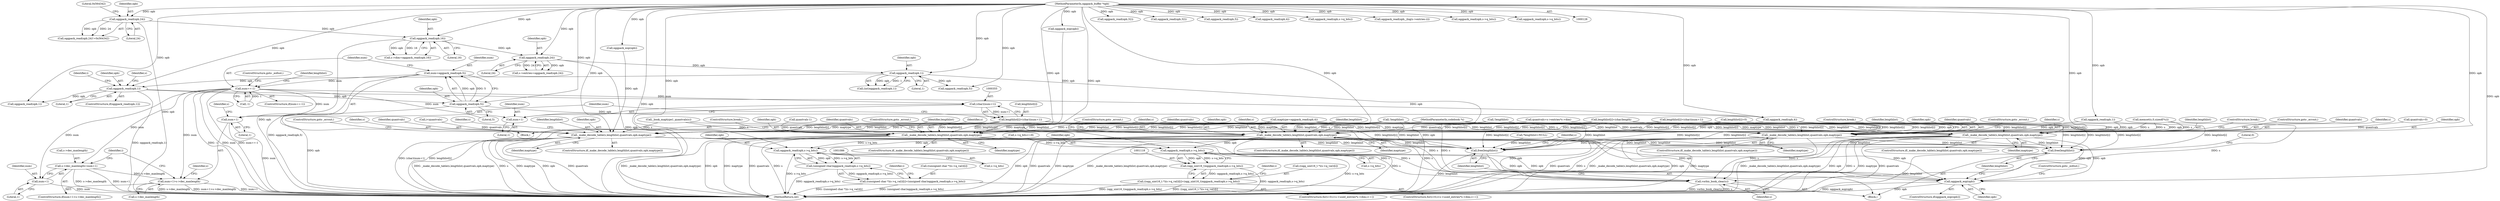 digraph "0_Android_eeb4e45d5683f88488c083ecf142dc89bc3f0b47_8@API" {
"1000339" [label="(Call,num=oggpack_read(opb,5))"];
"1000341" [label="(Call,oggpack_read(opb,5))"];
"1000250" [label="(Call,oggpack_read(opb,1))"];
"1000229" [label="(Call,oggpack_read(opb,1))"];
"1000185" [label="(Call,oggpack_read(opb,24))"];
"1000160" [label="(Call,oggpack_read(opb,16))"];
"1000151" [label="(Call,oggpack_read(opb,24))"];
"1000129" [label="(MethodParameterIn,oggpack_buffer *opb)"];
"1000345" [label="(Call,num==-1)"];
"1000354" [label="(Call,(char)(num+1))"];
"1000350" [label="(Call,lengthlist[i]=(char)(num+1))"];
"1000573" [label="(Call,_make_decode_table(s,lengthlist,quantvals,opb,maptype))"];
"1001157" [label="(Call,oggpack_eop(opb))"];
"1001160" [label="(Call,free(lengthlist))"];
"1001166" [label="(Call,vorbis_book_clear(s))"];
"1001168" [label="(Call,free(lengthlist))"];
"1000733" [label="(Call,_make_decode_table(s,lengthlist,quantvals,opb,maptype))"];
"1000893" [label="(Call,_make_decode_table(s,lengthlist,quantvals,opb,maptype))"];
"1000970" [label="(Call,_make_decode_table(s,lengthlist,quantvals,opb,maptype))"];
"1001021" [label="(Call,_make_decode_table(s,lengthlist,quantvals,opb,maptype))"];
"1001087" [label="(Call,oggpack_read(opb,s->q_bits))"];
"1001085" [label="(Call,(unsigned char)oggpack_read(opb,s->q_bits))"];
"1001077" [label="(Call,((unsigned char *)(s->q_val))[i]=(unsigned char)oggpack_read(opb,s->q_bits))"];
"1001119" [label="(Call,oggpack_read(opb,s->q_bits))"];
"1001117" [label="(Call,(ogg_uint16_t)oggpack_read(opb,s->q_bits))"];
"1001109" [label="(Call,((ogg_uint16_t *)(s->q_val))[i]=(ogg_uint16_t)oggpack_read(opb,s->q_bits))"];
"1000356" [label="(Call,num+1)"];
"1000360" [label="(Call,num+1>s->dec_maxlength)"];
"1000361" [label="(Call,num+1)"];
"1000367" [label="(Call,s->dec_maxlength=num+1)"];
"1000371" [label="(Call,num+1)"];
"1000249" [label="(ControlStructure,if(oggpack_read(opb,1)))"];
"1000365" [label="(Identifier,s)"];
"1000494" [label="(Call,oggpack_read(opb,32))"];
"1000482" [label="(Call,oggpack_read(opb,32))"];
"1001159" [label="(ControlStructure,goto _eofout;)"];
"1000274" [label="(Call,oggpack_read(opb,5))"];
"1001020" [label="(ControlStructure,if(_make_decode_table(s,lengthlist,quantvals,opb,maptype)))"];
"1001158" [label="(Identifier,opb)"];
"1000340" [label="(Identifier,num)"];
"1001124" [label="(ControlStructure,break;)"];
"1000371" [label="(Call,num+1)"];
"1000451" [label="(Call,lengthlist[i]=(char)length)"];
"1000898" [label="(Identifier,maptype)"];
"1000506" [label="(Call,oggpack_read(opb,4))"];
"1000884" [label="(Call,quantvals-1)"];
"1000362" [label="(Identifier,num)"];
"1000836" [label="(Call,oggpack_eop(opb))"];
"1000514" [label="(Call,oggpack_read(opb,1))"];
"1000896" [label="(Identifier,quantvals)"];
"1000230" [label="(Identifier,opb)"];
"1001022" [label="(Identifier,s)"];
"1000363" [label="(Literal,1)"];
"1000573" [label="(Call,_make_decode_table(s,lengthlist,quantvals,opb,maptype))"];
"1000137" [label="(Call,quantvals=0)"];
"1001089" [label="(Call,s->q_bits)"];
"1000187" [label="(Literal,24)"];
"1000131" [label="(Block,)"];
"1000345" [label="(Call,num==-1)"];
"1001120" [label="(Identifier,opb)"];
"1000577" [label="(Identifier,opb)"];
"1000470" [label="(Call,maptype=oggpack_read(opb,4))"];
"1000899" [label="(ControlStructure,goto _errout;)"];
"1000895" [label="(Identifier,lengthlist)"];
"1001023" [label="(Identifier,lengthlist)"];
"1000352" [label="(Identifier,lengthlist)"];
"1000161" [label="(Identifier,opb)"];
"1000734" [label="(Identifier,s)"];
"1001027" [label="(ControlStructure,goto _errout;)"];
"1000894" [label="(Identifier,s)"];
"1000360" [label="(Call,num+1>s->dec_maxlength)"];
"1000336" [label="(Identifier,i)"];
"1001169" [label="(Identifier,lengthlist)"];
"1001110" [label="(Call,((ogg_uint16_t *)(s->q_val))[i])"];
"1000154" [label="(Literal,0x564342)"];
"1000162" [label="(Literal,16)"];
"1001056" [label="(Call,s->q_bits<=8)"];
"1000153" [label="(Literal,24)"];
"1000361" [label="(Call,num+1)"];
"1001094" [label="(ControlStructure,for(i=0;i<s->used_entries*s->dim;i++))"];
"1000900" [label="(ControlStructure,break;)"];
"1000736" [label="(Identifier,quantvals)"];
"1000893" [label="(Call,_make_decode_table(s,lengthlist,quantvals,opb,maptype))"];
"1000902" [label="(Call,quantvals=s->entries*s->dim)"];
"1001077" [label="(Call,((unsigned char *)(s->q_val))[i]=(unsigned char)oggpack_read(opb,s->q_bits))"];
"1000359" [label="(ControlStructure,if(num+1>s->dec_maxlength))"];
"1000356" [label="(Call,num+1)"];
"1000354" [label="(Call,(char)(num+1))"];
"1001062" [label="(ControlStructure,for(i=0;i<s->used_entries*s->dim;i++))"];
"1001163" [label="(Literal,0)"];
"1000256" [label="(Identifier,i)"];
"1001108" [label="(Identifier,i)"];
"1000346" [label="(Identifier,num)"];
"1000150" [label="(Call,oggpack_read(opb,24)!=0x564342)"];
"1000575" [label="(Identifier,lengthlist)"];
"1001026" [label="(Identifier,maptype)"];
"1000227" [label="(Call,(int)oggpack_read(opb,1))"];
"1000349" [label="(ControlStructure,goto _eofout;)"];
"1000246" [label="(Call,!lengthlist)"];
"1000231" [label="(Literal,1)"];
"1000344" [label="(ControlStructure,if(num==-1))"];
"1001119" [label="(Call,oggpack_read(opb,s->q_bits))"];
"1000897" [label="(Identifier,opb)"];
"1001121" [label="(Call,s->q_bits)"];
"1000972" [label="(Identifier,lengthlist)"];
"1000351" [label="(Call,lengthlist[i])"];
"1000357" [label="(Identifier,num)"];
"1000733" [label="(Call,_make_decode_table(s,lengthlist,quantvals,opb,maptype))"];
"1000160" [label="(Call,oggpack_read(opb,16))"];
"1000143" [label="(Call,memset(s,0,sizeof(*s)))"];
"1001166" [label="(Call,vorbis_book_clear(s))"];
"1000373" [label="(Literal,1)"];
"1000664" [label="(Call,i<quantvals)"];
"1001030" [label="(Identifier,s)"];
"1000130" [label="(MethodParameterIn,codebook *s)"];
"1000312" [label="(Call,lengthlist[i]=0)"];
"1000580" [label="(ControlStructure,break;)"];
"1001024" [label="(Identifier,quantvals)"];
"1000685" [label="(Call,oggpack_eop(opb))"];
"1000969" [label="(ControlStructure,if(_make_decode_table(s,lengthlist,quantvals,opb,maptype)))"];
"1000368" [label="(Call,s->dec_maxlength)"];
"1000151" [label="(Call,oggpack_read(opb,24))"];
"1001088" [label="(Identifier,opb)"];
"1000579" [label="(ControlStructure,goto _errout;)"];
"1001025" [label="(Identifier,opb)"];
"1000743" [label="(Identifier,s)"];
"1000578" [label="(Identifier,maptype)"];
"1000974" [label="(Identifier,opb)"];
"1000133" [label="(Call,*lengthlist=NULL)"];
"1000129" [label="(MethodParameterIn,oggpack_buffer *opb)"];
"1000186" [label="(Identifier,opb)"];
"1000342" [label="(Identifier,opb)"];
"1000156" [label="(Call,s->dim=oggpack_read(opb,16))"];
"1000830" [label="(Call,oggpack_read(opb,s->q_bits))"];
"1000970" [label="(Call,_make_decode_table(s,lengthlist,quantvals,opb,maptype))"];
"1001109" [label="(Call,((ogg_uint16_t *)(s->q_val))[i]=(ogg_uint16_t)oggpack_read(opb,s->q_bits))"];
"1001160" [label="(Call,free(lengthlist))"];
"1000185" [label="(Call,oggpack_read(opb,24))"];
"1000576" [label="(Identifier,quantvals)"];
"1000364" [label="(Call,s->dec_maxlength)"];
"1000252" [label="(Literal,1)"];
"1000574" [label="(Identifier,s)"];
"1000584" [label="(Call,_book_maptype1_quantvals(s))"];
"1001076" [label="(Identifier,i)"];
"1001161" [label="(Identifier,lengthlist)"];
"1000420" [label="(Call,oggpack_read(opb,_ilog(s->entries-i)))"];
"1001078" [label="(Call,((unsigned char *)(s->q_val))[i])"];
"1001177" [label="(MethodReturn,int)"];
"1000343" [label="(Literal,5)"];
"1000973" [label="(Identifier,quantvals)"];
"1000283" [label="(Call,lengthlist[i]=(char)(num+1))"];
"1000267" [label="(Call,oggpack_read(opb,1))"];
"1001087" [label="(Call,oggpack_read(opb,s->q_bits))"];
"1000347" [label="(Call,-1)"];
"1001156" [label="(ControlStructure,if(oggpack_eop(opb)))"];
"1001167" [label="(Identifier,s)"];
"1000251" [label="(Identifier,opb)"];
"1001117" [label="(Call,(ogg_uint16_t)oggpack_read(opb,s->q_bits))"];
"1000369" [label="(Identifier,s)"];
"1000975" [label="(Identifier,maptype)"];
"1000790" [label="(Call,oggpack_read(opb,s->q_bits))"];
"1000738" [label="(Identifier,maptype)"];
"1001168" [label="(Call,free(lengthlist))"];
"1000152" [label="(Identifier,opb)"];
"1000735" [label="(Identifier,lengthlist)"];
"1000679" [label="(Call,oggpack_read(opb,s->q_bits))"];
"1000367" [label="(Call,s->dec_maxlength=num+1)"];
"1000339" [label="(Call,num=oggpack_read(opb,5))"];
"1000350" [label="(Call,lengthlist[i]=(char)(num+1))"];
"1000358" [label="(Literal,1)"];
"1000472" [label="(Call,oggpack_read(opb,4))"];
"1000372" [label="(Identifier,num)"];
"1000337" [label="(Block,)"];
"1000181" [label="(Call,s->entries=oggpack_read(opb,24))"];
"1000341" [label="(Call,oggpack_read(opb,5))"];
"1000321" [label="(Identifier,s)"];
"1000381" [label="(Call,oggpack_read(opb,5))"];
"1000404" [label="(Call,!lengthlist)"];
"1000732" [label="(ControlStructure,if(_make_decode_table(s,lengthlist,quantvals,opb,maptype)))"];
"1000250" [label="(Call,oggpack_read(opb,1))"];
"1001172" [label="(Identifier,s)"];
"1000976" [label="(ControlStructure,goto _errout;)"];
"1000572" [label="(ControlStructure,if(_make_decode_table(s,lengthlist,quantvals,opb,maptype)))"];
"1001157" [label="(Call,oggpack_eop(opb))"];
"1001021" [label="(Call,_make_decode_table(s,lengthlist,quantvals,opb,maptype))"];
"1000737" [label="(Identifier,opb)"];
"1000892" [label="(ControlStructure,if(_make_decode_table(s,lengthlist,quantvals,opb,maptype)))"];
"1000971" [label="(Identifier,s)"];
"1000229" [label="(Call,oggpack_read(opb,1))"];
"1000740" [label="(ControlStructure,goto _errout;)"];
"1001085" [label="(Call,(unsigned char)oggpack_read(opb,s->q_bits))"];
"1000339" -> "1000337"  [label="AST: "];
"1000339" -> "1000341"  [label="CFG: "];
"1000340" -> "1000339"  [label="AST: "];
"1000341" -> "1000339"  [label="AST: "];
"1000346" -> "1000339"  [label="CFG: "];
"1000339" -> "1001177"  [label="DDG: oggpack_read(opb,5)"];
"1000341" -> "1000339"  [label="DDG: opb"];
"1000341" -> "1000339"  [label="DDG: 5"];
"1000339" -> "1000345"  [label="DDG: num"];
"1000341" -> "1000343"  [label="CFG: "];
"1000342" -> "1000341"  [label="AST: "];
"1000343" -> "1000341"  [label="AST: "];
"1000341" -> "1001177"  [label="DDG: opb"];
"1000250" -> "1000341"  [label="DDG: opb"];
"1000129" -> "1000341"  [label="DDG: opb"];
"1000341" -> "1000472"  [label="DDG: opb"];
"1000250" -> "1000249"  [label="AST: "];
"1000250" -> "1000252"  [label="CFG: "];
"1000251" -> "1000250"  [label="AST: "];
"1000252" -> "1000250"  [label="AST: "];
"1000256" -> "1000250"  [label="CFG: "];
"1000321" -> "1000250"  [label="CFG: "];
"1000250" -> "1001177"  [label="DDG: oggpack_read(opb,1)"];
"1000229" -> "1000250"  [label="DDG: opb"];
"1000129" -> "1000250"  [label="DDG: opb"];
"1000250" -> "1000267"  [label="DDG: opb"];
"1000250" -> "1000472"  [label="DDG: opb"];
"1000229" -> "1000227"  [label="AST: "];
"1000229" -> "1000231"  [label="CFG: "];
"1000230" -> "1000229"  [label="AST: "];
"1000231" -> "1000229"  [label="AST: "];
"1000227" -> "1000229"  [label="CFG: "];
"1000229" -> "1001177"  [label="DDG: opb"];
"1000229" -> "1000227"  [label="DDG: opb"];
"1000229" -> "1000227"  [label="DDG: 1"];
"1000185" -> "1000229"  [label="DDG: opb"];
"1000129" -> "1000229"  [label="DDG: opb"];
"1000229" -> "1000381"  [label="DDG: opb"];
"1000185" -> "1000181"  [label="AST: "];
"1000185" -> "1000187"  [label="CFG: "];
"1000186" -> "1000185"  [label="AST: "];
"1000187" -> "1000185"  [label="AST: "];
"1000181" -> "1000185"  [label="CFG: "];
"1000185" -> "1001177"  [label="DDG: opb"];
"1000185" -> "1000181"  [label="DDG: opb"];
"1000185" -> "1000181"  [label="DDG: 24"];
"1000160" -> "1000185"  [label="DDG: opb"];
"1000129" -> "1000185"  [label="DDG: opb"];
"1000160" -> "1000156"  [label="AST: "];
"1000160" -> "1000162"  [label="CFG: "];
"1000161" -> "1000160"  [label="AST: "];
"1000162" -> "1000160"  [label="AST: "];
"1000156" -> "1000160"  [label="CFG: "];
"1000160" -> "1001177"  [label="DDG: opb"];
"1000160" -> "1000156"  [label="DDG: opb"];
"1000160" -> "1000156"  [label="DDG: 16"];
"1000151" -> "1000160"  [label="DDG: opb"];
"1000129" -> "1000160"  [label="DDG: opb"];
"1000151" -> "1000150"  [label="AST: "];
"1000151" -> "1000153"  [label="CFG: "];
"1000152" -> "1000151"  [label="AST: "];
"1000153" -> "1000151"  [label="AST: "];
"1000154" -> "1000151"  [label="CFG: "];
"1000151" -> "1001177"  [label="DDG: opb"];
"1000151" -> "1000150"  [label="DDG: opb"];
"1000151" -> "1000150"  [label="DDG: 24"];
"1000129" -> "1000151"  [label="DDG: opb"];
"1000129" -> "1000128"  [label="AST: "];
"1000129" -> "1001177"  [label="DDG: opb"];
"1000129" -> "1000267"  [label="DDG: opb"];
"1000129" -> "1000274"  [label="DDG: opb"];
"1000129" -> "1000381"  [label="DDG: opb"];
"1000129" -> "1000420"  [label="DDG: opb"];
"1000129" -> "1000472"  [label="DDG: opb"];
"1000129" -> "1000482"  [label="DDG: opb"];
"1000129" -> "1000494"  [label="DDG: opb"];
"1000129" -> "1000506"  [label="DDG: opb"];
"1000129" -> "1000514"  [label="DDG: opb"];
"1000129" -> "1000573"  [label="DDG: opb"];
"1000129" -> "1000679"  [label="DDG: opb"];
"1000129" -> "1000685"  [label="DDG: opb"];
"1000129" -> "1000733"  [label="DDG: opb"];
"1000129" -> "1000790"  [label="DDG: opb"];
"1000129" -> "1000830"  [label="DDG: opb"];
"1000129" -> "1000836"  [label="DDG: opb"];
"1000129" -> "1000893"  [label="DDG: opb"];
"1000129" -> "1000970"  [label="DDG: opb"];
"1000129" -> "1001021"  [label="DDG: opb"];
"1000129" -> "1001087"  [label="DDG: opb"];
"1000129" -> "1001119"  [label="DDG: opb"];
"1000129" -> "1001157"  [label="DDG: opb"];
"1000345" -> "1000344"  [label="AST: "];
"1000345" -> "1000347"  [label="CFG: "];
"1000346" -> "1000345"  [label="AST: "];
"1000347" -> "1000345"  [label="AST: "];
"1000349" -> "1000345"  [label="CFG: "];
"1000352" -> "1000345"  [label="CFG: "];
"1000345" -> "1001177"  [label="DDG: -1"];
"1000345" -> "1001177"  [label="DDG: num"];
"1000345" -> "1001177"  [label="DDG: num==-1"];
"1000347" -> "1000345"  [label="DDG: 1"];
"1000345" -> "1000354"  [label="DDG: num"];
"1000345" -> "1000356"  [label="DDG: num"];
"1000345" -> "1000360"  [label="DDG: num"];
"1000345" -> "1000361"  [label="DDG: num"];
"1000345" -> "1000367"  [label="DDG: num"];
"1000345" -> "1000371"  [label="DDG: num"];
"1000354" -> "1000350"  [label="AST: "];
"1000354" -> "1000356"  [label="CFG: "];
"1000355" -> "1000354"  [label="AST: "];
"1000356" -> "1000354"  [label="AST: "];
"1000350" -> "1000354"  [label="CFG: "];
"1000354" -> "1000350"  [label="DDG: num+1"];
"1000350" -> "1000337"  [label="AST: "];
"1000351" -> "1000350"  [label="AST: "];
"1000362" -> "1000350"  [label="CFG: "];
"1000350" -> "1001177"  [label="DDG: lengthlist[i]"];
"1000350" -> "1001177"  [label="DDG: (char)(num+1)"];
"1000350" -> "1000573"  [label="DDG: lengthlist[i]"];
"1000350" -> "1000733"  [label="DDG: lengthlist[i]"];
"1000350" -> "1000893"  [label="DDG: lengthlist[i]"];
"1000350" -> "1000970"  [label="DDG: lengthlist[i]"];
"1000350" -> "1001021"  [label="DDG: lengthlist[i]"];
"1000350" -> "1001160"  [label="DDG: lengthlist[i]"];
"1000350" -> "1001168"  [label="DDG: lengthlist[i]"];
"1000573" -> "1000572"  [label="AST: "];
"1000573" -> "1000578"  [label="CFG: "];
"1000574" -> "1000573"  [label="AST: "];
"1000575" -> "1000573"  [label="AST: "];
"1000576" -> "1000573"  [label="AST: "];
"1000577" -> "1000573"  [label="AST: "];
"1000578" -> "1000573"  [label="AST: "];
"1000579" -> "1000573"  [label="CFG: "];
"1000580" -> "1000573"  [label="CFG: "];
"1000573" -> "1001177"  [label="DDG: opb"];
"1000573" -> "1001177"  [label="DDG: s"];
"1000573" -> "1001177"  [label="DDG: maptype"];
"1000573" -> "1001177"  [label="DDG: quantvals"];
"1000573" -> "1001177"  [label="DDG: _make_decode_table(s,lengthlist,quantvals,opb,maptype)"];
"1000143" -> "1000573"  [label="DDG: s"];
"1000130" -> "1000573"  [label="DDG: s"];
"1000404" -> "1000573"  [label="DDG: lengthlist"];
"1000283" -> "1000573"  [label="DDG: lengthlist[i]"];
"1000312" -> "1000573"  [label="DDG: lengthlist[i]"];
"1000451" -> "1000573"  [label="DDG: lengthlist[i]"];
"1000246" -> "1000573"  [label="DDG: lengthlist"];
"1000137" -> "1000573"  [label="DDG: quantvals"];
"1000514" -> "1000573"  [label="DDG: opb"];
"1000472" -> "1000573"  [label="DDG: opb"];
"1000470" -> "1000573"  [label="DDG: maptype"];
"1000573" -> "1001157"  [label="DDG: opb"];
"1000573" -> "1001160"  [label="DDG: lengthlist"];
"1000573" -> "1001166"  [label="DDG: s"];
"1000573" -> "1001168"  [label="DDG: lengthlist"];
"1001157" -> "1001156"  [label="AST: "];
"1001157" -> "1001158"  [label="CFG: "];
"1001158" -> "1001157"  [label="AST: "];
"1001159" -> "1001157"  [label="CFG: "];
"1001161" -> "1001157"  [label="CFG: "];
"1001157" -> "1001177"  [label="DDG: opb"];
"1001157" -> "1001177"  [label="DDG: oggpack_eop(opb)"];
"1000893" -> "1001157"  [label="DDG: opb"];
"1001087" -> "1001157"  [label="DDG: opb"];
"1000970" -> "1001157"  [label="DDG: opb"];
"1000733" -> "1001157"  [label="DDG: opb"];
"1001119" -> "1001157"  [label="DDG: opb"];
"1001021" -> "1001157"  [label="DDG: opb"];
"1001160" -> "1000131"  [label="AST: "];
"1001160" -> "1001161"  [label="CFG: "];
"1001161" -> "1001160"  [label="AST: "];
"1001163" -> "1001160"  [label="CFG: "];
"1001160" -> "1001177"  [label="DDG: lengthlist"];
"1000970" -> "1001160"  [label="DDG: lengthlist"];
"1000283" -> "1001160"  [label="DDG: lengthlist[i]"];
"1000893" -> "1001160"  [label="DDG: lengthlist"];
"1000312" -> "1001160"  [label="DDG: lengthlist[i]"];
"1000451" -> "1001160"  [label="DDG: lengthlist[i]"];
"1001021" -> "1001160"  [label="DDG: lengthlist"];
"1000733" -> "1001160"  [label="DDG: lengthlist"];
"1001166" -> "1000131"  [label="AST: "];
"1001166" -> "1001167"  [label="CFG: "];
"1001167" -> "1001166"  [label="AST: "];
"1001169" -> "1001166"  [label="CFG: "];
"1001166" -> "1001177"  [label="DDG: vorbis_book_clear(s)"];
"1001166" -> "1001177"  [label="DDG: s"];
"1000733" -> "1001166"  [label="DDG: s"];
"1000143" -> "1001166"  [label="DDG: s"];
"1000970" -> "1001166"  [label="DDG: s"];
"1001021" -> "1001166"  [label="DDG: s"];
"1000584" -> "1001166"  [label="DDG: s"];
"1000893" -> "1001166"  [label="DDG: s"];
"1000130" -> "1001166"  [label="DDG: s"];
"1001168" -> "1000131"  [label="AST: "];
"1001168" -> "1001169"  [label="CFG: "];
"1001169" -> "1001168"  [label="AST: "];
"1001172" -> "1001168"  [label="CFG: "];
"1001168" -> "1001177"  [label="DDG: lengthlist"];
"1000970" -> "1001168"  [label="DDG: lengthlist"];
"1000404" -> "1001168"  [label="DDG: lengthlist"];
"1000283" -> "1001168"  [label="DDG: lengthlist[i]"];
"1000893" -> "1001168"  [label="DDG: lengthlist"];
"1000312" -> "1001168"  [label="DDG: lengthlist[i]"];
"1000133" -> "1001168"  [label="DDG: lengthlist"];
"1000451" -> "1001168"  [label="DDG: lengthlist[i]"];
"1001021" -> "1001168"  [label="DDG: lengthlist"];
"1000246" -> "1001168"  [label="DDG: lengthlist"];
"1000733" -> "1001168"  [label="DDG: lengthlist"];
"1000733" -> "1000732"  [label="AST: "];
"1000733" -> "1000738"  [label="CFG: "];
"1000734" -> "1000733"  [label="AST: "];
"1000735" -> "1000733"  [label="AST: "];
"1000736" -> "1000733"  [label="AST: "];
"1000737" -> "1000733"  [label="AST: "];
"1000738" -> "1000733"  [label="AST: "];
"1000740" -> "1000733"  [label="CFG: "];
"1000743" -> "1000733"  [label="CFG: "];
"1000733" -> "1001177"  [label="DDG: s"];
"1000733" -> "1001177"  [label="DDG: maptype"];
"1000733" -> "1001177"  [label="DDG: opb"];
"1000733" -> "1001177"  [label="DDG: quantvals"];
"1000733" -> "1001177"  [label="DDG: _make_decode_table(s,lengthlist,quantvals,opb,maptype)"];
"1000584" -> "1000733"  [label="DDG: s"];
"1000130" -> "1000733"  [label="DDG: s"];
"1000404" -> "1000733"  [label="DDG: lengthlist"];
"1000283" -> "1000733"  [label="DDG: lengthlist[i]"];
"1000312" -> "1000733"  [label="DDG: lengthlist[i]"];
"1000451" -> "1000733"  [label="DDG: lengthlist[i]"];
"1000246" -> "1000733"  [label="DDG: lengthlist"];
"1000664" -> "1000733"  [label="DDG: quantvals"];
"1000685" -> "1000733"  [label="DDG: opb"];
"1000470" -> "1000733"  [label="DDG: maptype"];
"1000893" -> "1000892"  [label="AST: "];
"1000893" -> "1000898"  [label="CFG: "];
"1000894" -> "1000893"  [label="AST: "];
"1000895" -> "1000893"  [label="AST: "];
"1000896" -> "1000893"  [label="AST: "];
"1000897" -> "1000893"  [label="AST: "];
"1000898" -> "1000893"  [label="AST: "];
"1000899" -> "1000893"  [label="CFG: "];
"1000900" -> "1000893"  [label="CFG: "];
"1000893" -> "1001177"  [label="DDG: opb"];
"1000893" -> "1001177"  [label="DDG: _make_decode_table(s,lengthlist,quantvals,opb,maptype)"];
"1000893" -> "1001177"  [label="DDG: maptype"];
"1000893" -> "1001177"  [label="DDG: s"];
"1000893" -> "1001177"  [label="DDG: quantvals"];
"1000584" -> "1000893"  [label="DDG: s"];
"1000130" -> "1000893"  [label="DDG: s"];
"1000404" -> "1000893"  [label="DDG: lengthlist"];
"1000283" -> "1000893"  [label="DDG: lengthlist[i]"];
"1000312" -> "1000893"  [label="DDG: lengthlist[i]"];
"1000451" -> "1000893"  [label="DDG: lengthlist[i]"];
"1000246" -> "1000893"  [label="DDG: lengthlist"];
"1000884" -> "1000893"  [label="DDG: quantvals"];
"1000836" -> "1000893"  [label="DDG: opb"];
"1000470" -> "1000893"  [label="DDG: maptype"];
"1000970" -> "1000969"  [label="AST: "];
"1000970" -> "1000975"  [label="CFG: "];
"1000971" -> "1000970"  [label="AST: "];
"1000972" -> "1000970"  [label="AST: "];
"1000973" -> "1000970"  [label="AST: "];
"1000974" -> "1000970"  [label="AST: "];
"1000975" -> "1000970"  [label="AST: "];
"1000976" -> "1000970"  [label="CFG: "];
"1001124" -> "1000970"  [label="CFG: "];
"1000970" -> "1001177"  [label="DDG: opb"];
"1000970" -> "1001177"  [label="DDG: maptype"];
"1000970" -> "1001177"  [label="DDG: quantvals"];
"1000970" -> "1001177"  [label="DDG: s"];
"1000970" -> "1001177"  [label="DDG: _make_decode_table(s,lengthlist,quantvals,opb,maptype)"];
"1000143" -> "1000970"  [label="DDG: s"];
"1000130" -> "1000970"  [label="DDG: s"];
"1000404" -> "1000970"  [label="DDG: lengthlist"];
"1000283" -> "1000970"  [label="DDG: lengthlist[i]"];
"1000312" -> "1000970"  [label="DDG: lengthlist[i]"];
"1000451" -> "1000970"  [label="DDG: lengthlist[i]"];
"1000246" -> "1000970"  [label="DDG: lengthlist"];
"1000902" -> "1000970"  [label="DDG: quantvals"];
"1000514" -> "1000970"  [label="DDG: opb"];
"1000472" -> "1000970"  [label="DDG: opb"];
"1000470" -> "1000970"  [label="DDG: maptype"];
"1001021" -> "1001020"  [label="AST: "];
"1001021" -> "1001026"  [label="CFG: "];
"1001022" -> "1001021"  [label="AST: "];
"1001023" -> "1001021"  [label="AST: "];
"1001024" -> "1001021"  [label="AST: "];
"1001025" -> "1001021"  [label="AST: "];
"1001026" -> "1001021"  [label="AST: "];
"1001027" -> "1001021"  [label="CFG: "];
"1001030" -> "1001021"  [label="CFG: "];
"1001021" -> "1001177"  [label="DDG: quantvals"];
"1001021" -> "1001177"  [label="DDG: maptype"];
"1001021" -> "1001177"  [label="DDG: _make_decode_table(s,lengthlist,quantvals,opb,maptype)"];
"1001021" -> "1001177"  [label="DDG: s"];
"1001021" -> "1001177"  [label="DDG: opb"];
"1000143" -> "1001021"  [label="DDG: s"];
"1000130" -> "1001021"  [label="DDG: s"];
"1000404" -> "1001021"  [label="DDG: lengthlist"];
"1000283" -> "1001021"  [label="DDG: lengthlist[i]"];
"1000312" -> "1001021"  [label="DDG: lengthlist[i]"];
"1000451" -> "1001021"  [label="DDG: lengthlist[i]"];
"1000246" -> "1001021"  [label="DDG: lengthlist"];
"1000902" -> "1001021"  [label="DDG: quantvals"];
"1000514" -> "1001021"  [label="DDG: opb"];
"1000472" -> "1001021"  [label="DDG: opb"];
"1000470" -> "1001021"  [label="DDG: maptype"];
"1001021" -> "1001087"  [label="DDG: opb"];
"1001021" -> "1001119"  [label="DDG: opb"];
"1001087" -> "1001085"  [label="AST: "];
"1001087" -> "1001089"  [label="CFG: "];
"1001088" -> "1001087"  [label="AST: "];
"1001089" -> "1001087"  [label="AST: "];
"1001085" -> "1001087"  [label="CFG: "];
"1001087" -> "1001177"  [label="DDG: s->q_bits"];
"1001087" -> "1001085"  [label="DDG: opb"];
"1001087" -> "1001085"  [label="DDG: s->q_bits"];
"1001056" -> "1001087"  [label="DDG: s->q_bits"];
"1001085" -> "1001077"  [label="AST: "];
"1001086" -> "1001085"  [label="AST: "];
"1001077" -> "1001085"  [label="CFG: "];
"1001085" -> "1001177"  [label="DDG: oggpack_read(opb,s->q_bits)"];
"1001085" -> "1001077"  [label="DDG: oggpack_read(opb,s->q_bits)"];
"1001077" -> "1001062"  [label="AST: "];
"1001078" -> "1001077"  [label="AST: "];
"1001076" -> "1001077"  [label="CFG: "];
"1001077" -> "1001177"  [label="DDG: (unsigned char)oggpack_read(opb,s->q_bits)"];
"1001077" -> "1001177"  [label="DDG: ((unsigned char *)(s->q_val))[i]"];
"1001119" -> "1001117"  [label="AST: "];
"1001119" -> "1001121"  [label="CFG: "];
"1001120" -> "1001119"  [label="AST: "];
"1001121" -> "1001119"  [label="AST: "];
"1001117" -> "1001119"  [label="CFG: "];
"1001119" -> "1001177"  [label="DDG: s->q_bits"];
"1001119" -> "1001117"  [label="DDG: opb"];
"1001119" -> "1001117"  [label="DDG: s->q_bits"];
"1001056" -> "1001119"  [label="DDG: s->q_bits"];
"1001117" -> "1001109"  [label="AST: "];
"1001118" -> "1001117"  [label="AST: "];
"1001109" -> "1001117"  [label="CFG: "];
"1001117" -> "1001177"  [label="DDG: oggpack_read(opb,s->q_bits)"];
"1001117" -> "1001109"  [label="DDG: oggpack_read(opb,s->q_bits)"];
"1001109" -> "1001094"  [label="AST: "];
"1001110" -> "1001109"  [label="AST: "];
"1001108" -> "1001109"  [label="CFG: "];
"1001109" -> "1001177"  [label="DDG: ((ogg_uint16_t *)(s->q_val))[i]"];
"1001109" -> "1001177"  [label="DDG: (ogg_uint16_t)oggpack_read(opb,s->q_bits)"];
"1000356" -> "1000358"  [label="CFG: "];
"1000357" -> "1000356"  [label="AST: "];
"1000358" -> "1000356"  [label="AST: "];
"1000360" -> "1000359"  [label="AST: "];
"1000360" -> "1000364"  [label="CFG: "];
"1000361" -> "1000360"  [label="AST: "];
"1000364" -> "1000360"  [label="AST: "];
"1000369" -> "1000360"  [label="CFG: "];
"1000336" -> "1000360"  [label="CFG: "];
"1000360" -> "1001177"  [label="DDG: num+1"];
"1000360" -> "1001177"  [label="DDG: s->dec_maxlength"];
"1000360" -> "1001177"  [label="DDG: num+1>s->dec_maxlength"];
"1000367" -> "1000360"  [label="DDG: s->dec_maxlength"];
"1000361" -> "1000363"  [label="CFG: "];
"1000362" -> "1000361"  [label="AST: "];
"1000363" -> "1000361"  [label="AST: "];
"1000365" -> "1000361"  [label="CFG: "];
"1000361" -> "1001177"  [label="DDG: num"];
"1000367" -> "1000359"  [label="AST: "];
"1000367" -> "1000371"  [label="CFG: "];
"1000368" -> "1000367"  [label="AST: "];
"1000371" -> "1000367"  [label="AST: "];
"1000336" -> "1000367"  [label="CFG: "];
"1000367" -> "1001177"  [label="DDG: s->dec_maxlength"];
"1000367" -> "1001177"  [label="DDG: num+1"];
"1000371" -> "1000373"  [label="CFG: "];
"1000372" -> "1000371"  [label="AST: "];
"1000373" -> "1000371"  [label="AST: "];
"1000371" -> "1001177"  [label="DDG: num"];
}
